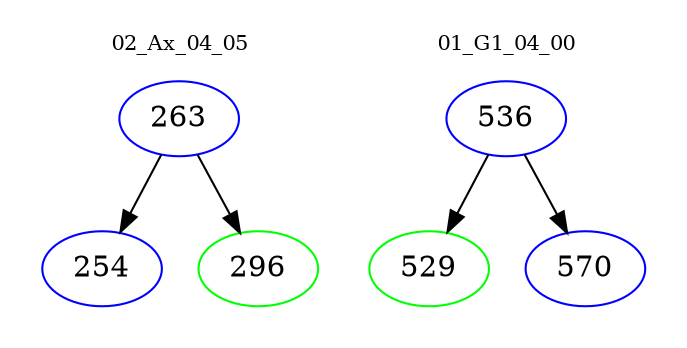 digraph{
subgraph cluster_0 {
color = white
label = "02_Ax_04_05";
fontsize=10;
T0_263 [label="263", color="blue"]
T0_263 -> T0_254 [color="black"]
T0_254 [label="254", color="blue"]
T0_263 -> T0_296 [color="black"]
T0_296 [label="296", color="green"]
}
subgraph cluster_1 {
color = white
label = "01_G1_04_00";
fontsize=10;
T1_536 [label="536", color="blue"]
T1_536 -> T1_529 [color="black"]
T1_529 [label="529", color="green"]
T1_536 -> T1_570 [color="black"]
T1_570 [label="570", color="blue"]
}
}
